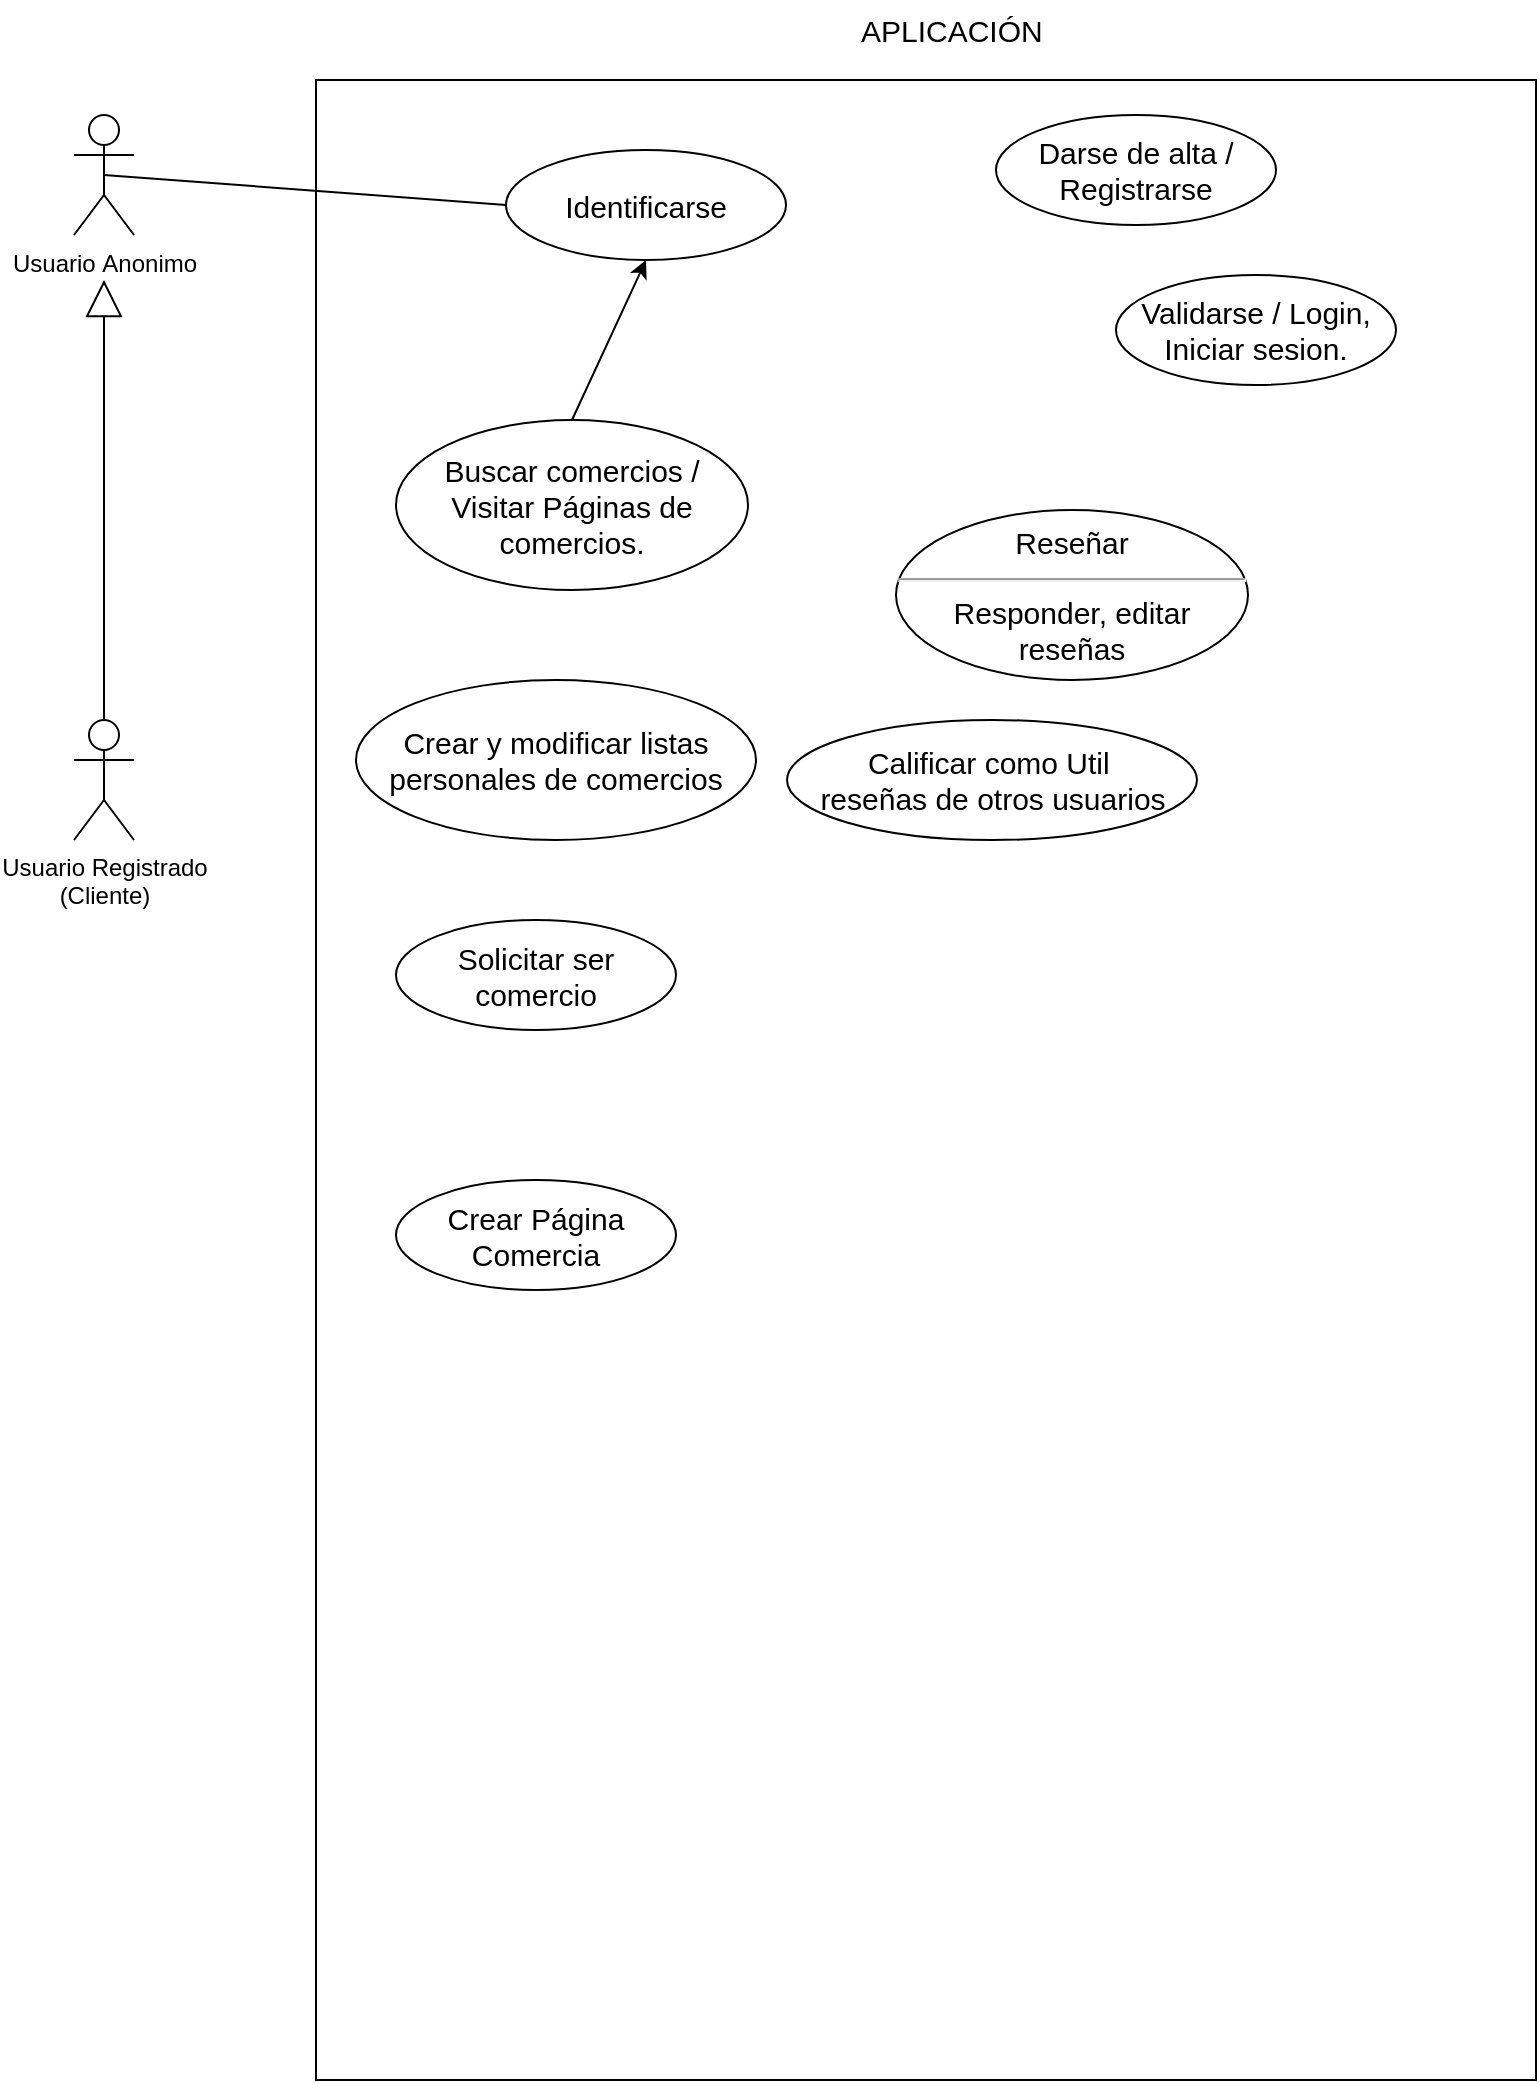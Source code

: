 <mxfile version="18.0.1" type="device"><diagram id="qE2ZFoySzWeCe1MNu-UZ" name="Página-1"><mxGraphModel dx="834" dy="764" grid="1" gridSize="10" guides="1" tooltips="1" connect="1" arrows="1" fold="1" page="1" pageScale="1" pageWidth="827" pageHeight="1169" math="0" shadow="0"><root><mxCell id="0"/><mxCell id="1" parent="0"/><mxCell id="b_3jCm7ZxQqU_KuI_l7p-5" value="" style="html=1;" vertex="1" parent="1"><mxGeometry x="190" y="70" width="610" height="1000" as="geometry"/></mxCell><mxCell id="b_3jCm7ZxQqU_KuI_l7p-23" style="edgeStyle=none;rounded=0;orthogonalLoop=1;jettySize=auto;html=1;exitX=0.5;exitY=0.5;exitDx=0;exitDy=0;exitPerimeter=0;entryX=0;entryY=0.5;entryDx=0;entryDy=0;fontSize=15;endArrow=none;endFill=0;" edge="1" parent="1" source="b_3jCm7ZxQqU_KuI_l7p-1" target="b_3jCm7ZxQqU_KuI_l7p-8"><mxGeometry relative="1" as="geometry"/></mxCell><mxCell id="b_3jCm7ZxQqU_KuI_l7p-1" value="Usuario&amp;nbsp;Anonimo" style="shape=umlActor;verticalLabelPosition=bottom;verticalAlign=top;html=1;outlineConnect=0;" vertex="1" parent="1"><mxGeometry x="69" y="87.5" width="30" height="60" as="geometry"/></mxCell><mxCell id="b_3jCm7ZxQqU_KuI_l7p-4" value="" style="endArrow=block;endSize=16;endFill=0;html=1;rounded=0;exitX=0.5;exitY=0;exitDx=0;exitDy=0;exitPerimeter=0;" edge="1" parent="1" source="b_3jCm7ZxQqU_KuI_l7p-7"><mxGeometry width="160" relative="1" as="geometry"><mxPoint x="113.29" y="250" as="sourcePoint"/><mxPoint x="84" y="170" as="targetPoint"/></mxGeometry></mxCell><mxCell id="b_3jCm7ZxQqU_KuI_l7p-6" value="APLICACIÓN&amp;nbsp;" style="text;html=1;strokeColor=none;fillColor=none;align=center;verticalAlign=middle;whiteSpace=wrap;rounded=0;fontSize=15;" vertex="1" parent="1"><mxGeometry x="480" y="30" width="60" height="30" as="geometry"/></mxCell><mxCell id="b_3jCm7ZxQqU_KuI_l7p-7" value="Usuario Registrado&lt;br&gt;(Cliente)" style="shape=umlActor;verticalLabelPosition=bottom;verticalAlign=top;html=1;outlineConnect=0;" vertex="1" parent="1"><mxGeometry x="69" y="390" width="30" height="60" as="geometry"/></mxCell><mxCell id="b_3jCm7ZxQqU_KuI_l7p-8" value="Identificarse" style="ellipse;whiteSpace=wrap;html=1;fontSize=15;" vertex="1" parent="1"><mxGeometry x="285" y="105" width="140" height="55" as="geometry"/></mxCell><mxCell id="b_3jCm7ZxQqU_KuI_l7p-9" value="Crear y modificar listas personales de comercios" style="ellipse;whiteSpace=wrap;html=1;fontSize=15;" vertex="1" parent="1"><mxGeometry x="210" y="370" width="200" height="80" as="geometry"/></mxCell><mxCell id="b_3jCm7ZxQqU_KuI_l7p-10" value="Solicitar ser comercio" style="ellipse;whiteSpace=wrap;html=1;fontSize=15;" vertex="1" parent="1"><mxGeometry x="230" y="490" width="140" height="55" as="geometry"/></mxCell><mxCell id="b_3jCm7ZxQqU_KuI_l7p-11" value="Calificar como Util&amp;nbsp;&lt;br&gt;reseñas de otros usuarios" style="ellipse;whiteSpace=wrap;html=1;fontSize=15;" vertex="1" parent="1"><mxGeometry x="425.5" y="390" width="205" height="60" as="geometry"/></mxCell><mxCell id="b_3jCm7ZxQqU_KuI_l7p-19" style="rounded=0;orthogonalLoop=1;jettySize=auto;html=1;exitX=0.5;exitY=0;exitDx=0;exitDy=0;entryX=0.5;entryY=1;entryDx=0;entryDy=0;fontSize=15;" edge="1" parent="1" source="b_3jCm7ZxQqU_KuI_l7p-13" target="b_3jCm7ZxQqU_KuI_l7p-8"><mxGeometry relative="1" as="geometry"/></mxCell><mxCell id="b_3jCm7ZxQqU_KuI_l7p-13" value="Buscar comercios /&lt;br&gt;Visitar Páginas de comercios." style="ellipse;whiteSpace=wrap;html=1;fontSize=15;" vertex="1" parent="1"><mxGeometry x="230" y="240" width="176" height="85" as="geometry"/></mxCell><mxCell id="b_3jCm7ZxQqU_KuI_l7p-14" value="Darse de alta /&lt;br&gt;Registrarse" style="ellipse;whiteSpace=wrap;html=1;fontSize=15;" vertex="1" parent="1"><mxGeometry x="530" y="87.5" width="140" height="55" as="geometry"/></mxCell><mxCell id="b_3jCm7ZxQqU_KuI_l7p-15" value="Validarse / Login, Iniciar sesion." style="ellipse;whiteSpace=wrap;html=1;fontSize=15;" vertex="1" parent="1"><mxGeometry x="590" y="167.5" width="140" height="55" as="geometry"/></mxCell><mxCell id="b_3jCm7ZxQqU_KuI_l7p-17" style="edgeStyle=orthogonalEdgeStyle;rounded=0;orthogonalLoop=1;jettySize=auto;html=1;exitX=0.5;exitY=1;exitDx=0;exitDy=0;fontSize=15;" edge="1" parent="1" source="b_3jCm7ZxQqU_KuI_l7p-10" target="b_3jCm7ZxQqU_KuI_l7p-10"><mxGeometry relative="1" as="geometry"/></mxCell><mxCell id="b_3jCm7ZxQqU_KuI_l7p-20" value="Reseñar&lt;hr&gt;Responder, editar reseñas" style="ellipse;whiteSpace=wrap;html=1;fontSize=15;" vertex="1" parent="1"><mxGeometry x="480" y="285" width="176" height="85" as="geometry"/></mxCell><mxCell id="b_3jCm7ZxQqU_KuI_l7p-24" value="Crear Página Comercia" style="ellipse;whiteSpace=wrap;html=1;fontSize=15;" vertex="1" parent="1"><mxGeometry x="230" y="620" width="140" height="55" as="geometry"/></mxCell></root></mxGraphModel></diagram></mxfile>